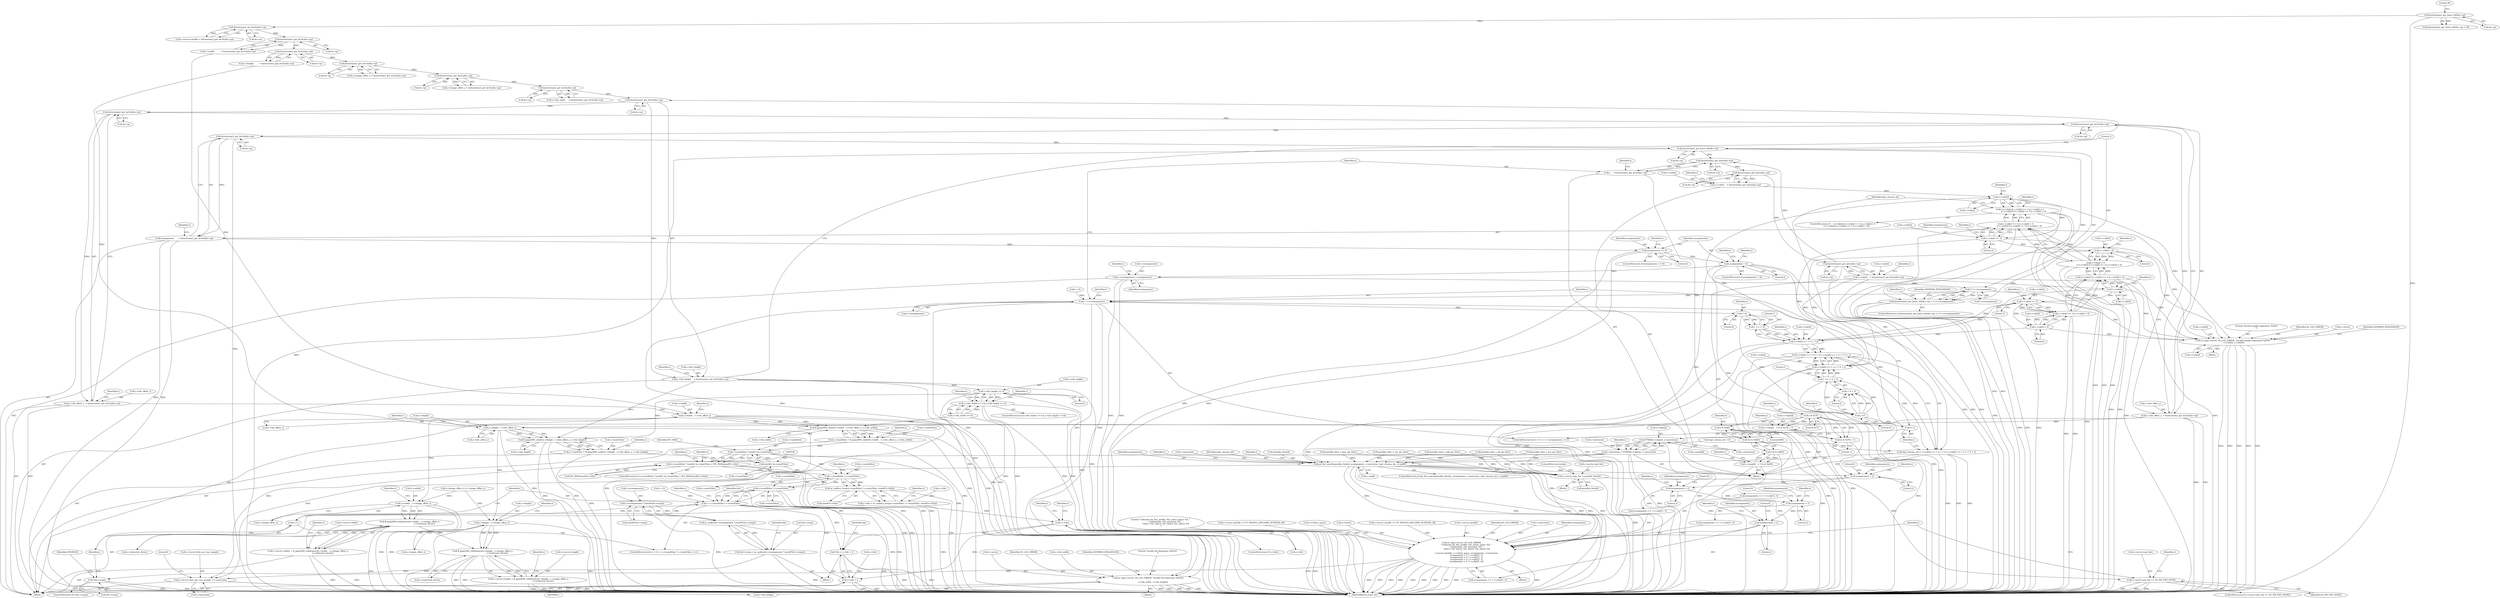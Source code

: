 digraph "0_FFmpeg_780669ef7c23c00836a24921fcc6b03be2b8ca4a@pointer" {
"1000199" [label="(Call,bytestream2_get_be32u(&s->g))"];
"1000190" [label="(Call,bytestream2_get_be32u(&s->g))"];
"1000181" [label="(Call,bytestream2_get_be32u(&s->g))"];
"1000172" [label="(Call,bytestream2_get_be32u(&s->g))"];
"1000163" [label="(Call,bytestream2_get_be32u(&s->g))"];
"1000154" [label="(Call,bytestream2_get_be32u(&s->g))"];
"1000145" [label="(Call,bytestream2_get_be16u(&s->g))"];
"1000131" [label="(Call,bytestream2_get_bytes_left(&s->g))"];
"1000195" [label="(Call,s->tile_height    = bytestream2_get_be32u(&s->g))"];
"1000288" [label="(Call,s->tile_height <= 0)"];
"1000282" [label="(Call,s->tile_width <= 0 || s->tile_height <= 0)"];
"1000294" [label="(Call,av_log(s->avctx, AV_LOG_ERROR, \"Invalid tile dimension %dx%d.\n\",\n               s->tile_width, s->tile_height))"];
"1000510" [label="(Call,ff_jpeg2000_ceildiv(s->height - s->tile_offset_y, s->tile_height))"];
"1000506" [label="(Call,s->numYtiles = ff_jpeg2000_ceildiv(s->height - s->tile_offset_y, s->tile_height))"];
"1000527" [label="(Call,(uint64_t)s->numYtiles)"];
"1000523" [label="(Call,s->numXtiles * (uint64_t)s->numYtiles)"];
"1000522" [label="(Call,s->numXtiles * (uint64_t)s->numYtiles > INT_MAX/sizeof(*s->tile))"];
"1000557" [label="(Call,s->numXtiles * s->numYtiles)"];
"1000556" [label="(Call,av_mallocz_array(s->numXtiles * s->numYtiles, sizeof(*s->tile)))"];
"1000552" [label="(Call,s->tile = av_mallocz_array(s->numXtiles * s->numYtiles, sizeof(*s->tile)))"];
"1000570" [label="(Call,!s->tile)"];
"1000604" [label="(Call,*tile = s->tile + i)"];
"1000606" [label="(Call,s->tile + i)"];
"1000593" [label="(Call,s->numXtiles * s->numYtiles)"];
"1000591" [label="(Call,i < s->numXtiles * s->numYtiles)"];
"1000600" [label="(Call,i++)"];
"1000208" [label="(Call,bytestream2_get_be32u(&s->g))"];
"1000204" [label="(Call,s->tile_offset_x  = bytestream2_get_be32u(&s->g))"];
"1000496" [label="(Call,s->width  - s->tile_offset_x)"];
"1000495" [label="(Call,ff_jpeg2000_ceildiv(s->width  - s->tile_offset_x, s->tile_width))"];
"1000491" [label="(Call,s->numXtiles = ff_jpeg2000_ceildiv(s->width  - s->tile_offset_x, s->tile_width))"];
"1000640" [label="(Call,s->width  - s->image_offset_x)"];
"1000639" [label="(Call,ff_jpeg2000_ceildivpow2(s->width  - s->image_offset_x,\n                                               s->reduction_factor))"];
"1000633" [label="(Call,s->avctx->width  = ff_jpeg2000_ceildivpow2(s->width  - s->image_offset_x,\n                                               s->reduction_factor))"];
"1000656" [label="(Call,ff_jpeg2000_ceildivpow2(s->height - s->image_offset_y,\n                                               s->reduction_factor))"];
"1000650" [label="(Call,s->avctx->height = ff_jpeg2000_ceildivpow2(s->height - s->image_offset_y,\n                                               s->reduction_factor))"];
"1000217" [label="(Call,bytestream2_get_be32u(&s->g))"];
"1000213" [label="(Call,s->tile_offset_y  = bytestream2_get_be32u(&s->g))"];
"1000511" [label="(Call,s->height - s->tile_offset_y)"];
"1000657" [label="(Call,s->height - s->image_offset_y)"];
"1000224" [label="(Call,bytestream2_get_be16u(&s->g))"];
"1000222" [label="(Call,ncomponents       = bytestream2_get_be16u(&s->g))"];
"1000246" [label="(Call,ncomponents <= 0)"];
"1000262" [label="(Call,ncomponents > 4)"];
"1000276" [label="(Call,s->ncomponents = ncomponents)"];
"1000315" [label="(Call,3 * s->ncomponents)"];
"1000309" [label="(Call,bytestream2_get_bytes_left(&s->g) < 3 * s->ncomponents)"];
"1000326" [label="(Call,i < s->ncomponents)"];
"1000475" [label="(Call,i * 4)"];
"1000473" [label="(Call,1 << i * 4)"];
"1000467" [label="(Call,s->cdy[i] >> 1 << i * 4)"];
"1000466" [label="(Call,s->cdy[i] >> 1 << i * 4 | s->cdx[i] >> 1 << i * 4 + 2)"];
"1000464" [label="(Call,log2_chroma_wh |= s->cdy[i] >> 1 << i * 4 | s->cdx[i] >> 1 << i * 4 + 2)"];
"1000745" [label="(Call,pix_fmt_match(possible_fmts[i], ncomponents, s->precision, log2_chroma_wh, s->pal8))"];
"1000758" [label="(Call,s->avctx->pix_fmt = possible_fmts[i])"];
"1000769" [label="(Call,s->avctx->pix_fmt == AV_PIX_FMT_NONE)"];
"1000777" [label="(Call,av_log(s->avctx, AV_LOG_ERROR,\n               \"Unknown pix_fmt, profile: %d, colour_space: %d, \"\n               \"components: %d, precision: %d, \"\n               \"cdx[1]: %d, cdy[1]: %d, cdx[2]: %d, cdy[2]: %d\n\",\n               s->avctx->profile, s->colour_space, ncomponents, s->precision,\n               ncomponents > 2 ? s->cdx[1] : 0,\n               ncomponents > 2 ? s->cdy[1] : 0,\n               ncomponents > 2 ? s->cdx[2] : 0,\n               ncomponents > 2 ? s->cdy[2] : 0))"];
"1000835" [label="(Call,s->avctx->bits_per_raw_sample = s->precision)"];
"1000796" [label="(Call,ncomponents > 2)"];
"1000806" [label="(Call,ncomponents > 2)"];
"1000816" [label="(Call,ncomponents > 2)"];
"1000826" [label="(Call,ncomponents > 2)"];
"1000487" [label="(Call,i * 4)"];
"1000331" [label="(Call,i++)"];
"1000484" [label="(Call,1 << i * 4 + 2)"];
"1000478" [label="(Call,s->cdx[i] >> 1 << i * 4 + 2)"];
"1000486" [label="(Call,i * 4 + 2)"];
"1000616" [label="(Call,s->ncomponents * sizeof(*tile->comp))"];
"1000615" [label="(Call,av_mallocz(s->ncomponents * sizeof(*tile->comp)))"];
"1000611" [label="(Call,tile->comp = av_mallocz(s->ncomponents * sizeof(*tile->comp)))"];
"1000626" [label="(Call,!tile->comp)"];
"1000310" [label="(Call,bytestream2_get_bytes_left(&s->g))"];
"1000337" [label="(Call,bytestream2_get_byteu(&s->g))"];
"1000335" [label="(Call,x    = bytestream2_get_byteu(&s->g))"];
"1000349" [label="(Call,x & 0x7f)"];
"1000342" [label="(Call,s->cbps[i]   = (x & 0x7f) + 1)"];
"1000357" [label="(Call,FFMAX(s->cbps[i], s->precision))"];
"1000353" [label="(Call,s->precision = FFMAX(s->cbps[i], s->precision))"];
"1000348" [label="(Call,(x & 0x7f) + 1)"];
"1000374" [label="(Call,x & 0x80)"];
"1000373" [label="(Call,!(x & 0x80))"];
"1000372" [label="(Call,!!(x & 0x80))"];
"1000366" [label="(Call,s->sgnd[i]   = !!(x & 0x80))"];
"1000383" [label="(Call,bytestream2_get_byteu(&s->g))"];
"1000377" [label="(Call,s->cdx[i]    = bytestream2_get_byteu(&s->g))"];
"1000401" [label="(Call,!s->cdx[i])"];
"1000400" [label="(Call,!s->cdx[i] || s->cdx[i] == 3 || s->cdx[i] > 4\n            || !s->cdy[i] || s->cdy[i] == 3 || s->cdy[i] > 4)"];
"1000408" [label="(Call,s->cdx[i] == 3)"];
"1000407" [label="(Call,s->cdx[i] == 3 || s->cdx[i] > 4\n            || !s->cdy[i] || s->cdy[i] == 3 || s->cdy[i] > 4)"];
"1000416" [label="(Call,s->cdx[i] > 4)"];
"1000415" [label="(Call,s->cdx[i] > 4\n            || !s->cdy[i] || s->cdy[i] == 3 || s->cdy[i] > 4)"];
"1000446" [label="(Call,av_log(s->avctx, AV_LOG_ERROR, \"Invalid sample separation %d/%d\n\", s->cdx[i], s->cdy[i]))"];
"1000394" [label="(Call,bytestream2_get_byteu(&s->g))"];
"1000388" [label="(Call,s->cdy[i]    = bytestream2_get_byteu(&s->g))"];
"1000424" [label="(Call,!s->cdy[i])"];
"1000423" [label="(Call,!s->cdy[i] || s->cdy[i] == 3 || s->cdy[i] > 4)"];
"1000431" [label="(Call,s->cdy[i] == 3)"];
"1000430" [label="(Call,s->cdy[i] == 3 || s->cdy[i] > 4)"];
"1000438" [label="(Call,s->cdy[i] > 4)"];
"1000150" [label="(Call,s->width          = bytestream2_get_be32u(&s->g))"];
"1000508" [label="(Identifier,s)"];
"1000490" [label="(Literal,2)"];
"1000648" [label="(Identifier,s)"];
"1000506" [label="(Call,s->numYtiles = ff_jpeg2000_ceildiv(s->height - s->tile_offset_y, s->tile_height))"];
"1000491" [label="(Call,s->numXtiles = ff_jpeg2000_ceildiv(s->width  - s->tile_offset_x, s->tile_width))"];
"1000625" [label="(ControlStructure,if (!tile->comp))"];
"1000779" [label="(Identifier,s)"];
"1000416" [label="(Call,s->cdx[i] > 4)"];
"1000350" [label="(Identifier,x)"];
"1000439" [label="(Call,s->cdy[i])"];
"1000295" [label="(Call,s->avctx)"];
"1000587" [label="(ControlStructure,for (i = 0; i < s->numXtiles * s->numYtiles; i++))"];
"1000507" [label="(Call,s->numYtiles)"];
"1000441" [label="(Identifier,s)"];
"1000577" [label="(Identifier,s)"];
"1000826" [label="(Call,ncomponents > 2)"];
"1000831" [label="(Identifier,s)"];
"1000407" [label="(Call,s->cdx[i] == 3 || s->cdx[i] > 4\n            || !s->cdy[i] || s->cdy[i] == 3 || s->cdy[i] > 4)"];
"1000159" [label="(Call,s->height         = bytestream2_get_be32u(&s->g))"];
"1000419" [label="(Identifier,s)"];
"1000191" [label="(Call,&s->g)"];
"1000613" [label="(Identifier,tile)"];
"1000466" [label="(Call,s->cdy[i] >> 1 << i * 4 | s->cdx[i] >> 1 << i * 4 + 2)"];
"1000177" [label="(Call,s->image_offset_y = bytestream2_get_be32u(&s->g))"];
"1000247" [label="(Identifier,ncomponents)"];
"1000246" [label="(Call,ncomponents <= 0)"];
"1000434" [label="(Identifier,s)"];
"1000552" [label="(Call,s->tile = av_mallocz_array(s->numXtiles * s->numYtiles, sizeof(*s->tile)))"];
"1000190" [label="(Call,bytestream2_get_be32u(&s->g))"];
"1000542" [label="(Identifier,s)"];
"1000589" [label="(Identifier,i)"];
"1000213" [label="(Call,s->tile_offset_y  = bytestream2_get_be32u(&s->g))"];
"1000276" [label="(Call,s->ncomponents = ncomponents)"];
"1000431" [label="(Call,s->cdy[i] == 3)"];
"1000761" [label="(Identifier,s)"];
"1000374" [label="(Call,x & 0x80)"];
"1000427" [label="(Identifier,s)"];
"1000532" [label="(Call,INT_MAX/sizeof(*s->tile))"];
"1000308" [label="(ControlStructure,if (bytestream2_get_bytes_left(&s->g) < 3 * s->ncomponents))"];
"1000795" [label="(Call,ncomponents > 2 ? s->cdx[1] : 0)"];
"1000281" [label="(ControlStructure,if (s->tile_width <= 0 || s->tile_height <= 0))"];
"1000527" [label="(Call,(uint64_t)s->numYtiles)"];
"1000769" [label="(Call,s->avctx->pix_fmt == AV_PIX_FMT_NONE)"];
"1000422" [label="(Literal,4)"];
"1000414" [label="(Literal,3)"];
"1000473" [label="(Call,1 << i * 4)"];
"1000620" [label="(Call,sizeof(*tile->comp))"];
"1000372" [label="(Call,!!(x & 0x80))"];
"1000415" [label="(Call,s->cdx[i] > 4\n            || !s->cdy[i] || s->cdy[i] == 3 || s->cdy[i] > 4)"];
"1000511" [label="(Call,s->height - s->tile_offset_y)"];
"1000571" [label="(Call,s->tile)"];
"1000656" [label="(Call,ff_jpeg2000_ceildivpow2(s->height - s->image_offset_y,\n                                               s->reduction_factor))"];
"1000753" [label="(Identifier,log2_chroma_wh)"];
"1000209" [label="(Call,&s->g)"];
"1000776" [label="(Block,)"];
"1000567" [label="(Identifier,s)"];
"1000500" [label="(Call,s->tile_offset_x)"];
"1000612" [label="(Call,tile->comp)"];
"1000636" [label="(Identifier,s)"];
"1000277" [label="(Call,s->ncomponents)"];
"1000376" [label="(Literal,0x80)"];
"1000816" [label="(Call,ncomponents > 2)"];
"1000798" [label="(Literal,2)"];
"1000196" [label="(Call,s->tile_height)"];
"1000481" [label="(Identifier,s)"];
"1000357" [label="(Call,FFMAX(s->cbps[i], s->precision))"];
"1000336" [label="(Identifier,x)"];
"1000806" [label="(Call,ncomponents > 2)"];
"1000288" [label="(Call,s->tile_height <= 0)"];
"1000294" [label="(Call,av_log(s->avctx, AV_LOG_ERROR, \"Invalid tile dimension %dx%d.\n\",\n               s->tile_width, s->tile_height))"];
"1000495" [label="(Call,ff_jpeg2000_ceildiv(s->width  - s->tile_offset_x, s->tile_width))"];
"1000424" [label="(Call,!s->cdy[i])"];
"1000351" [label="(Literal,0x7f)"];
"1000343" [label="(Call,s->cbps[i])"];
"1000402" [label="(Call,s->cdx[i])"];
"1000665" [label="(Identifier,s)"];
"1000632" [label="(Identifier,ENOMEM)"];
"1000604" [label="(Call,*tile = s->tile + i)"];
"1000214" [label="(Call,s->tile_offset_y)"];
"1000261" [label="(ControlStructure,if (ncomponents > 4))"];
"1000556" [label="(Call,av_mallocz_array(s->numXtiles * s->numYtiles, sizeof(*s->tile)))"];
"1000326" [label="(Call,i < s->ncomponents)"];
"1000782" [label="(Literal,\"Unknown pix_fmt, profile: %d, colour_space: %d, \"\n               \"components: %d, precision: %d, \"\n               \"cdx[1]: %d, cdy[1]: %d, cdx[2]: %d, cdy[2]: %d\n\")"];
"1000296" [label="(Identifier,s)"];
"1000611" [label="(Call,tile->comp = av_mallocz(s->ncomponents * sizeof(*tile->comp)))"];
"1000331" [label="(Call,i++)"];
"1000155" [label="(Call,&s->g)"];
"1000814" [label="(Literal,0)"];
"1000333" [label="(Block,)"];
"1000617" [label="(Call,s->ncomponents)"];
"1000570" [label="(Call,!s->tile)"];
"1000444" [label="(Literal,4)"];
"1000208" [label="(Call,bytestream2_get_be32u(&s->g))"];
"1000640" [label="(Call,s->width  - s->image_offset_x)"];
"1000181" [label="(Call,bytestream2_get_be32u(&s->g))"];
"1000217" [label="(Call,bytestream2_get_be32u(&s->g))"];
"1000676" [label="(Call,s->avctx->profile == FF_PROFILE_JPEG2000_DCINEMA_4K)"];
"1000298" [label="(Identifier,AV_LOG_ERROR)"];
"1000488" [label="(Identifier,i)"];
"1000206" [label="(Identifier,s)"];
"1000522" [label="(Call,s->numXtiles * (uint64_t)s->numYtiles > INT_MAX/sizeof(*s->tile))"];
"1000300" [label="(Call,s->tile_width)"];
"1000309" [label="(Call,bytestream2_get_bytes_left(&s->g) < 3 * s->ncomponents)"];
"1000136" [label="(Literal,36)"];
"1000777" [label="(Call,av_log(s->avctx, AV_LOG_ERROR,\n               \"Unknown pix_fmt, profile: %d, colour_space: %d, \"\n               \"components: %d, precision: %d, \"\n               \"cdx[1]: %d, cdy[1]: %d, cdx[2]: %d, cdy[2]: %d\n\",\n               s->avctx->profile, s->colour_space, ncomponents, s->precision,\n               ncomponents > 2 ? s->cdx[1] : 0,\n               ncomponents > 2 ? s->cdy[1] : 0,\n               ncomponents > 2 ? s->cdx[2] : 0,\n               ncomponents > 2 ? s->cdy[2] : 0))"];
"1000524" [label="(Call,s->numXtiles)"];
"1000521" [label="(ControlStructure,if (s->numXtiles * (uint64_t)s->numYtiles > INT_MAX/sizeof(*s->tile)))"];
"1000804" [label="(Literal,0)"];
"1000754" [label="(Call,s->pal8)"];
"1000824" [label="(Literal,0)"];
"1000345" [label="(Identifier,s)"];
"1000131" [label="(Call,bytestream2_get_bytes_left(&s->g))"];
"1000430" [label="(Call,s->cdy[i] == 3 || s->cdy[i] > 4)"];
"1000391" [label="(Identifier,s)"];
"1000836" [label="(Call,s->avctx->bits_per_raw_sample)"];
"1000358" [label="(Call,s->cbps[i])"];
"1000280" [label="(Identifier,ncomponents)"];
"1000399" [label="(ControlStructure,if (   !s->cdx[i] || s->cdx[i] == 3 || s->cdx[i] > 4\n            || !s->cdy[i] || s->cdy[i] == 3 || s->cdy[i] > 4))"];
"1000653" [label="(Identifier,s)"];
"1000811" [label="(Identifier,s)"];
"1000465" [label="(Identifier,log2_chroma_wh)"];
"1000323" [label="(Call,i = 0)"];
"1000352" [label="(Literal,1)"];
"1000845" [label="(Literal,0)"];
"1000463" [label="(Identifier,AVERROR_INVALIDDATA)"];
"1000317" [label="(Call,s->ncomponents)"];
"1000827" [label="(Identifier,ncomponents)"];
"1000807" [label="(Identifier,ncomponents)"];
"1000572" [label="(Identifier,s)"];
"1000796" [label="(Call,ncomponents > 2)"];
"1000373" [label="(Call,!(x & 0x80))"];
"1000742" [label="(Identifier,i)"];
"1000533" [label="(Identifier,INT_MAX)"];
"1000597" [label="(Call,s->numYtiles)"];
"1000647" [label="(Call,s->reduction_factor)"];
"1000661" [label="(Call,s->image_offset_y)"];
"1000553" [label="(Call,s->tile)"];
"1000717" [label="(Call,possible_fmts = yuv_pix_fmts)"];
"1000145" [label="(Call,bytestream2_get_be16u(&s->g))"];
"1000797" [label="(Identifier,ncomponents)"];
"1000684" [label="(Call,possible_fmts = xyz_pix_fmts)"];
"1000337" [label="(Call,bytestream2_get_byteu(&s->g))"];
"1000775" [label="(Identifier,AV_PIX_FMT_NONE)"];
"1000332" [label="(Identifier,i)"];
"1000423" [label="(Call,!s->cdy[i] || s->cdy[i] == 3 || s->cdy[i] > 4)"];
"1000432" [label="(Call,s->cdy[i])"];
"1000446" [label="(Call,av_log(s->avctx, AV_LOG_ERROR, \"Invalid sample separation %d/%d\n\", s->cdx[i], s->cdy[i]))"];
"1000588" [label="(Call,i = 0)"];
"1000232" [label="(Identifier,s)"];
"1000283" [label="(Call,s->tile_width <= 0)"];
"1000324" [label="(Identifier,i)"];
"1000168" [label="(Call,s->image_offset_x = bytestream2_get_be32u(&s->g))"];
"1000452" [label="(Call,s->cdx[i])"];
"1000801" [label="(Identifier,s)"];
"1000557" [label="(Call,s->numXtiles * s->numYtiles)"];
"1000316" [label="(Literal,3)"];
"1000164" [label="(Call,&s->g)"];
"1000172" [label="(Call,bytestream2_get_be32u(&s->g))"];
"1000726" [label="(Call,possible_fmts = all_pix_fmts)"];
"1000389" [label="(Call,s->cdy[i])"];
"1000767" [label="(ControlStructure,break;)"];
"1000154" [label="(Call,bytestream2_get_be32u(&s->g))"];
"1000186" [label="(Call,s->tile_width     = bytestream2_get_be32u(&s->g))"];
"1000230" [label="(Call,s->image_offset_x || s->image_offset_y)"];
"1000425" [label="(Call,s->cdy[i])"];
"1000475" [label="(Call,i * 4)"];
"1000263" [label="(Identifier,ncomponents)"];
"1000404" [label="(Identifier,s)"];
"1000307" [label="(Identifier,AVERROR_INVALIDDATA)"];
"1000384" [label="(Call,&s->g)"];
"1000788" [label="(Call,s->colour_space)"];
"1000303" [label="(Call,s->tile_height)"];
"1000699" [label="(Call,possible_fmts = rgb_pix_fmts)"];
"1000759" [label="(Call,s->avctx->pix_fmt)"];
"1000375" [label="(Identifier,x)"];
"1000479" [label="(Call,s->cdx[i])"];
"1000778" [label="(Call,s->avctx)"];
"1000610" [label="(Identifier,i)"];
"1000401" [label="(Call,!s->cdx[i])"];
"1000342" [label="(Call,s->cbps[i]   = (x & 0x7f) + 1)"];
"1000657" [label="(Call,s->height - s->image_offset_y)"];
"1000518" [label="(Call,s->tile_height)"];
"1000492" [label="(Call,s->numXtiles)"];
"1000758" [label="(Call,s->avctx->pix_fmt = possible_fmts[i])"];
"1000282" [label="(Call,s->tile_width <= 0 || s->tile_height <= 0)"];
"1000285" [label="(Identifier,s)"];
"1000669" [label="(Call,s->avctx->profile == FF_PROFILE_JPEG2000_DCINEMA_2K)"];
"1000783" [label="(Call,s->avctx->profile)"];
"1000607" [label="(Call,s->tile)"];
"1000476" [label="(Identifier,i)"];
"1000484" [label="(Call,1 << i * 4 + 2)"];
"1000380" [label="(Identifier,s)"];
"1000130" [label="(Call,bytestream2_get_bytes_left(&s->g) < 36)"];
"1000497" [label="(Call,s->width)"];
"1000248" [label="(Literal,0)"];
"1000664" [label="(Call,s->reduction_factor)"];
"1000838" [label="(Identifier,s)"];
"1000377" [label="(Call,s->cdx[i]    = bytestream2_get_byteu(&s->g))"];
"1000378" [label="(Call,s->cdx[i])"];
"1000764" [label="(Call,possible_fmts[i])"];
"1000474" [label="(Literal,1)"];
"1000204" [label="(Call,s->tile_offset_x  = bytestream2_get_be32u(&s->g))"];
"1000615" [label="(Call,av_mallocz(s->ncomponents * sizeof(*tile->comp)))"];
"1000750" [label="(Call,s->precision)"];
"1000672" [label="(Identifier,s)"];
"1000554" [label="(Identifier,s)"];
"1000781" [label="(Identifier,AV_LOG_ERROR)"];
"1000245" [label="(ControlStructure,if (ncomponents <= 0))"];
"1000468" [label="(Call,s->cdy[i])"];
"1000519" [label="(Identifier,s)"];
"1000313" [label="(Identifier,s)"];
"1000292" [label="(Literal,0)"];
"1000564" [label="(Call,sizeof(*s->tile))"];
"1000805" [label="(Call,ncomponents > 2 ? s->cdy[1] : 0)"];
"1000602" [label="(Block,)"];
"1000411" [label="(Identifier,s)"];
"1000438" [label="(Call,s->cdy[i] > 4)"];
"1000349" [label="(Call,x & 0x7f)"];
"1000335" [label="(Call,x    = bytestream2_get_byteu(&s->g))"];
"1000182" [label="(Call,&s->g)"];
"1000223" [label="(Identifier,ncomponents)"];
"1000817" [label="(Identifier,ncomponents)"];
"1000173" [label="(Call,&s->g)"];
"1000594" [label="(Call,s->numXtiles)"];
"1000195" [label="(Call,s->tile_height    = bytestream2_get_be32u(&s->g))"];
"1000328" [label="(Call,s->ncomponents)"];
"1000400" [label="(Call,!s->cdx[i] || s->cdx[i] == 3 || s->cdx[i] > 4\n            || !s->cdy[i] || s->cdy[i] == 3 || s->cdy[i] > 4)"];
"1000451" [label="(Literal,\"Invalid sample separation %d/%d\n\")"];
"1000634" [label="(Call,s->avctx->width)"];
"1000834" [label="(Literal,0)"];
"1000600" [label="(Call,i++)"];
"1000467" [label="(Call,s->cdy[i] >> 1 << i * 4)"];
"1000163" [label="(Call,bytestream2_get_be32u(&s->g))"];
"1000199" [label="(Call,bytestream2_get_be32u(&s->g))"];
"1000825" [label="(Call,ncomponents > 2 ? s->cdy[2] : 0)"];
"1000445" [label="(Block,)"];
"1000293" [label="(Block,)"];
"1000792" [label="(Call,s->precision)"];
"1000327" [label="(Identifier,i)"];
"1000394" [label="(Call,bytestream2_get_byteu(&s->g))"];
"1000366" [label="(Call,s->sgnd[i]   = !!(x & 0x80))"];
"1000224" [label="(Call,bytestream2_get_be16u(&s->g))"];
"1000338" [label="(Call,&s->g)"];
"1000457" [label="(Call,s->cdy[i])"];
"1000644" [label="(Call,s->image_offset_x)"];
"1000132" [label="(Call,&s->g)"];
"1000395" [label="(Call,&s->g)"];
"1000383" [label="(Call,bytestream2_get_byteu(&s->g))"];
"1000605" [label="(Identifier,tile)"];
"1000322" [label="(ControlStructure,for (i = 0; i < s->ncomponents; i++))"];
"1000641" [label="(Call,s->width)"];
"1000591" [label="(Call,i < s->numXtiles * s->numYtiles)"];
"1000408" [label="(Call,s->cdx[i] == 3)"];
"1000601" [label="(Identifier,i)"];
"1000321" [label="(Identifier,AVERROR_INVALIDDATA)"];
"1000708" [label="(Call,possible_fmts = gray_pix_fmts)"];
"1000515" [label="(Call,s->tile_offset_y)"];
"1000222" [label="(Call,ncomponents       = bytestream2_get_be16u(&s->g))"];
"1000835" [label="(Call,s->avctx->bits_per_raw_sample = s->precision)"];
"1000118" [label="(Call,log2_chroma_wh = 0)"];
"1000529" [label="(Call,s->numYtiles)"];
"1000450" [label="(Identifier,AV_LOG_ERROR)"];
"1000289" [label="(Call,s->tile_height)"];
"1000512" [label="(Call,s->height)"];
"1000205" [label="(Call,s->tile_offset_x)"];
"1000770" [label="(Call,s->avctx->pix_fmt)"];
"1000768" [label="(ControlStructure,if (s->avctx->pix_fmt == AV_PIX_FMT_NONE))"];
"1000627" [label="(Call,tile->comp)"];
"1000353" [label="(Call,s->precision = FFMAX(s->cbps[i], s->precision))"];
"1000409" [label="(Call,s->cdx[i])"];
"1000437" [label="(Literal,3)"];
"1000503" [label="(Call,s->tile_width)"];
"1000493" [label="(Identifier,s)"];
"1000315" [label="(Call,3 * s->ncomponents)"];
"1000367" [label="(Call,s->sgnd[i])"];
"1000558" [label="(Call,s->numXtiles)"];
"1000139" [label="(Call,s->avctx->profile = bytestream2_get_be16u(&s->g))"];
"1000523" [label="(Call,s->numXtiles * (uint64_t)s->numYtiles)"];
"1000616" [label="(Call,s->ncomponents * sizeof(*tile->comp))"];
"1000744" [label="(ControlStructure,if (pix_fmt_match(possible_fmts[i], ncomponents, s->precision, log2_chroma_wh, s->pal8)))"];
"1000818" [label="(Literal,2)"];
"1000487" [label="(Call,i * 4)"];
"1000486" [label="(Call,i * 4 + 2)"];
"1000606" [label="(Call,s->tile + i)"];
"1000278" [label="(Identifier,s)"];
"1000745" [label="(Call,pix_fmt_match(possible_fmts[i], ncomponents, s->precision, log2_chroma_wh, s->pal8))"];
"1000569" [label="(ControlStructure,if (!s->tile))"];
"1000478" [label="(Call,s->cdx[i] >> 1 << i * 4 + 2)"];
"1000746" [label="(Call,possible_fmts[i])"];
"1000489" [label="(Literal,4)"];
"1000417" [label="(Call,s->cdx[i])"];
"1000651" [label="(Call,s->avctx->height)"];
"1000215" [label="(Identifier,s)"];
"1000114" [label="(Block,)"];
"1000355" [label="(Identifier,s)"];
"1000504" [label="(Identifier,s)"];
"1000311" [label="(Call,&s->g)"];
"1000363" [label="(Call,s->precision)"];
"1000477" [label="(Literal,4)"];
"1000447" [label="(Call,s->avctx)"];
"1000485" [label="(Literal,1)"];
"1000448" [label="(Identifier,s)"];
"1000369" [label="(Identifier,s)"];
"1000310" [label="(Call,bytestream2_get_bytes_left(&s->g))"];
"1000200" [label="(Call,&s->g)"];
"1000225" [label="(Call,&s->g)"];
"1000592" [label="(Identifier,i)"];
"1000510" [label="(Call,ff_jpeg2000_ceildiv(s->height - s->tile_offset_y, s->tile_height))"];
"1000633" [label="(Call,s->avctx->width  = ff_jpeg2000_ceildivpow2(s->width  - s->image_offset_x,\n                                               s->reduction_factor))"];
"1000749" [label="(Identifier,ncomponents)"];
"1000628" [label="(Identifier,tile)"];
"1000464" [label="(Call,log2_chroma_wh |= s->cdy[i] >> 1 << i * 4 | s->cdx[i] >> 1 << i * 4 + 2)"];
"1000262" [label="(Call,ncomponents > 4)"];
"1000299" [label="(Literal,\"Invalid tile dimension %dx%d.\n\")"];
"1000846" [label="(MethodReturn,static int)"];
"1000561" [label="(Call,s->numYtiles)"];
"1000593" [label="(Call,s->numXtiles * s->numYtiles)"];
"1000828" [label="(Literal,2)"];
"1000388" [label="(Call,s->cdy[i]    = bytestream2_get_byteu(&s->g))"];
"1000264" [label="(Literal,4)"];
"1000841" [label="(Call,s->precision)"];
"1000821" [label="(Identifier,s)"];
"1000348" [label="(Call,(x & 0x7f) + 1)"];
"1000639" [label="(Call,ff_jpeg2000_ceildivpow2(s->width  - s->image_offset_x,\n                                               s->reduction_factor))"];
"1000650" [label="(Call,s->avctx->height = ff_jpeg2000_ceildivpow2(s->height - s->image_offset_y,\n                                               s->reduction_factor))"];
"1000791" [label="(Identifier,ncomponents)"];
"1000146" [label="(Call,&s->g)"];
"1000658" [label="(Call,s->height)"];
"1000757" [label="(Block,)"];
"1000268" [label="(Identifier,s)"];
"1000525" [label="(Identifier,s)"];
"1000218" [label="(Call,&s->g)"];
"1000815" [label="(Call,ncomponents > 2 ? s->cdx[2] : 0)"];
"1000252" [label="(Identifier,s)"];
"1000496" [label="(Call,s->width  - s->tile_offset_x)"];
"1000354" [label="(Call,s->precision)"];
"1000808" [label="(Literal,2)"];
"1000626" [label="(Call,!tile->comp)"];
"1000199" -> "1000195"  [label="AST: "];
"1000199" -> "1000200"  [label="CFG: "];
"1000200" -> "1000199"  [label="AST: "];
"1000195" -> "1000199"  [label="CFG: "];
"1000199" -> "1000195"  [label="DDG: "];
"1000190" -> "1000199"  [label="DDG: "];
"1000199" -> "1000208"  [label="DDG: "];
"1000190" -> "1000186"  [label="AST: "];
"1000190" -> "1000191"  [label="CFG: "];
"1000191" -> "1000190"  [label="AST: "];
"1000186" -> "1000190"  [label="CFG: "];
"1000190" -> "1000186"  [label="DDG: "];
"1000181" -> "1000190"  [label="DDG: "];
"1000181" -> "1000177"  [label="AST: "];
"1000181" -> "1000182"  [label="CFG: "];
"1000182" -> "1000181"  [label="AST: "];
"1000177" -> "1000181"  [label="CFG: "];
"1000181" -> "1000177"  [label="DDG: "];
"1000172" -> "1000181"  [label="DDG: "];
"1000172" -> "1000168"  [label="AST: "];
"1000172" -> "1000173"  [label="CFG: "];
"1000173" -> "1000172"  [label="AST: "];
"1000168" -> "1000172"  [label="CFG: "];
"1000172" -> "1000168"  [label="DDG: "];
"1000163" -> "1000172"  [label="DDG: "];
"1000163" -> "1000159"  [label="AST: "];
"1000163" -> "1000164"  [label="CFG: "];
"1000164" -> "1000163"  [label="AST: "];
"1000159" -> "1000163"  [label="CFG: "];
"1000163" -> "1000159"  [label="DDG: "];
"1000154" -> "1000163"  [label="DDG: "];
"1000154" -> "1000150"  [label="AST: "];
"1000154" -> "1000155"  [label="CFG: "];
"1000155" -> "1000154"  [label="AST: "];
"1000150" -> "1000154"  [label="CFG: "];
"1000154" -> "1000150"  [label="DDG: "];
"1000145" -> "1000154"  [label="DDG: "];
"1000145" -> "1000139"  [label="AST: "];
"1000145" -> "1000146"  [label="CFG: "];
"1000146" -> "1000145"  [label="AST: "];
"1000139" -> "1000145"  [label="CFG: "];
"1000145" -> "1000139"  [label="DDG: "];
"1000131" -> "1000145"  [label="DDG: "];
"1000131" -> "1000130"  [label="AST: "];
"1000131" -> "1000132"  [label="CFG: "];
"1000132" -> "1000131"  [label="AST: "];
"1000136" -> "1000131"  [label="CFG: "];
"1000131" -> "1000846"  [label="DDG: "];
"1000131" -> "1000130"  [label="DDG: "];
"1000195" -> "1000114"  [label="AST: "];
"1000196" -> "1000195"  [label="AST: "];
"1000206" -> "1000195"  [label="CFG: "];
"1000195" -> "1000846"  [label="DDG: "];
"1000195" -> "1000288"  [label="DDG: "];
"1000195" -> "1000294"  [label="DDG: "];
"1000195" -> "1000510"  [label="DDG: "];
"1000288" -> "1000282"  [label="AST: "];
"1000288" -> "1000292"  [label="CFG: "];
"1000289" -> "1000288"  [label="AST: "];
"1000292" -> "1000288"  [label="AST: "];
"1000282" -> "1000288"  [label="CFG: "];
"1000288" -> "1000846"  [label="DDG: "];
"1000288" -> "1000282"  [label="DDG: "];
"1000288" -> "1000282"  [label="DDG: "];
"1000288" -> "1000294"  [label="DDG: "];
"1000288" -> "1000510"  [label="DDG: "];
"1000282" -> "1000281"  [label="AST: "];
"1000282" -> "1000283"  [label="CFG: "];
"1000283" -> "1000282"  [label="AST: "];
"1000296" -> "1000282"  [label="CFG: "];
"1000313" -> "1000282"  [label="CFG: "];
"1000282" -> "1000846"  [label="DDG: "];
"1000282" -> "1000846"  [label="DDG: "];
"1000282" -> "1000846"  [label="DDG: "];
"1000283" -> "1000282"  [label="DDG: "];
"1000283" -> "1000282"  [label="DDG: "];
"1000294" -> "1000293"  [label="AST: "];
"1000294" -> "1000303"  [label="CFG: "];
"1000295" -> "1000294"  [label="AST: "];
"1000298" -> "1000294"  [label="AST: "];
"1000299" -> "1000294"  [label="AST: "];
"1000300" -> "1000294"  [label="AST: "];
"1000303" -> "1000294"  [label="AST: "];
"1000307" -> "1000294"  [label="CFG: "];
"1000294" -> "1000846"  [label="DDG: "];
"1000294" -> "1000846"  [label="DDG: "];
"1000294" -> "1000846"  [label="DDG: "];
"1000294" -> "1000846"  [label="DDG: "];
"1000294" -> "1000846"  [label="DDG: "];
"1000283" -> "1000294"  [label="DDG: "];
"1000510" -> "1000506"  [label="AST: "];
"1000510" -> "1000518"  [label="CFG: "];
"1000511" -> "1000510"  [label="AST: "];
"1000518" -> "1000510"  [label="AST: "];
"1000506" -> "1000510"  [label="CFG: "];
"1000510" -> "1000846"  [label="DDG: "];
"1000510" -> "1000846"  [label="DDG: "];
"1000510" -> "1000506"  [label="DDG: "];
"1000510" -> "1000506"  [label="DDG: "];
"1000511" -> "1000510"  [label="DDG: "];
"1000511" -> "1000510"  [label="DDG: "];
"1000506" -> "1000114"  [label="AST: "];
"1000507" -> "1000506"  [label="AST: "];
"1000525" -> "1000506"  [label="CFG: "];
"1000506" -> "1000846"  [label="DDG: "];
"1000506" -> "1000527"  [label="DDG: "];
"1000527" -> "1000523"  [label="AST: "];
"1000527" -> "1000529"  [label="CFG: "];
"1000528" -> "1000527"  [label="AST: "];
"1000529" -> "1000527"  [label="AST: "];
"1000523" -> "1000527"  [label="CFG: "];
"1000527" -> "1000523"  [label="DDG: "];
"1000527" -> "1000557"  [label="DDG: "];
"1000523" -> "1000522"  [label="AST: "];
"1000524" -> "1000523"  [label="AST: "];
"1000533" -> "1000523"  [label="CFG: "];
"1000523" -> "1000846"  [label="DDG: "];
"1000523" -> "1000522"  [label="DDG: "];
"1000523" -> "1000522"  [label="DDG: "];
"1000491" -> "1000523"  [label="DDG: "];
"1000523" -> "1000557"  [label="DDG: "];
"1000522" -> "1000521"  [label="AST: "];
"1000522" -> "1000532"  [label="CFG: "];
"1000532" -> "1000522"  [label="AST: "];
"1000542" -> "1000522"  [label="CFG: "];
"1000554" -> "1000522"  [label="CFG: "];
"1000522" -> "1000846"  [label="DDG: "];
"1000522" -> "1000846"  [label="DDG: "];
"1000522" -> "1000846"  [label="DDG: "];
"1000532" -> "1000522"  [label="DDG: "];
"1000557" -> "1000556"  [label="AST: "];
"1000557" -> "1000561"  [label="CFG: "];
"1000558" -> "1000557"  [label="AST: "];
"1000561" -> "1000557"  [label="AST: "];
"1000567" -> "1000557"  [label="CFG: "];
"1000557" -> "1000556"  [label="DDG: "];
"1000557" -> "1000556"  [label="DDG: "];
"1000557" -> "1000593"  [label="DDG: "];
"1000557" -> "1000593"  [label="DDG: "];
"1000556" -> "1000552"  [label="AST: "];
"1000556" -> "1000564"  [label="CFG: "];
"1000564" -> "1000556"  [label="AST: "];
"1000552" -> "1000556"  [label="CFG: "];
"1000556" -> "1000846"  [label="DDG: "];
"1000556" -> "1000552"  [label="DDG: "];
"1000552" -> "1000114"  [label="AST: "];
"1000553" -> "1000552"  [label="AST: "];
"1000572" -> "1000552"  [label="CFG: "];
"1000552" -> "1000846"  [label="DDG: "];
"1000552" -> "1000570"  [label="DDG: "];
"1000570" -> "1000569"  [label="AST: "];
"1000570" -> "1000571"  [label="CFG: "];
"1000571" -> "1000570"  [label="AST: "];
"1000577" -> "1000570"  [label="CFG: "];
"1000589" -> "1000570"  [label="CFG: "];
"1000570" -> "1000846"  [label="DDG: "];
"1000570" -> "1000846"  [label="DDG: "];
"1000570" -> "1000604"  [label="DDG: "];
"1000570" -> "1000606"  [label="DDG: "];
"1000604" -> "1000602"  [label="AST: "];
"1000604" -> "1000606"  [label="CFG: "];
"1000605" -> "1000604"  [label="AST: "];
"1000606" -> "1000604"  [label="AST: "];
"1000613" -> "1000604"  [label="CFG: "];
"1000604" -> "1000846"  [label="DDG: "];
"1000604" -> "1000846"  [label="DDG: "];
"1000591" -> "1000604"  [label="DDG: "];
"1000606" -> "1000610"  [label="CFG: "];
"1000607" -> "1000606"  [label="AST: "];
"1000610" -> "1000606"  [label="AST: "];
"1000606" -> "1000846"  [label="DDG: "];
"1000606" -> "1000846"  [label="DDG: "];
"1000591" -> "1000606"  [label="DDG: "];
"1000593" -> "1000591"  [label="AST: "];
"1000593" -> "1000597"  [label="CFG: "];
"1000594" -> "1000593"  [label="AST: "];
"1000597" -> "1000593"  [label="AST: "];
"1000591" -> "1000593"  [label="CFG: "];
"1000593" -> "1000846"  [label="DDG: "];
"1000593" -> "1000846"  [label="DDG: "];
"1000593" -> "1000591"  [label="DDG: "];
"1000593" -> "1000591"  [label="DDG: "];
"1000591" -> "1000587"  [label="AST: "];
"1000592" -> "1000591"  [label="AST: "];
"1000605" -> "1000591"  [label="CFG: "];
"1000636" -> "1000591"  [label="CFG: "];
"1000591" -> "1000846"  [label="DDG: "];
"1000591" -> "1000846"  [label="DDG: "];
"1000588" -> "1000591"  [label="DDG: "];
"1000600" -> "1000591"  [label="DDG: "];
"1000591" -> "1000600"  [label="DDG: "];
"1000600" -> "1000587"  [label="AST: "];
"1000600" -> "1000601"  [label="CFG: "];
"1000601" -> "1000600"  [label="AST: "];
"1000592" -> "1000600"  [label="CFG: "];
"1000208" -> "1000204"  [label="AST: "];
"1000208" -> "1000209"  [label="CFG: "];
"1000209" -> "1000208"  [label="AST: "];
"1000204" -> "1000208"  [label="CFG: "];
"1000208" -> "1000204"  [label="DDG: "];
"1000208" -> "1000217"  [label="DDG: "];
"1000204" -> "1000114"  [label="AST: "];
"1000205" -> "1000204"  [label="AST: "];
"1000215" -> "1000204"  [label="CFG: "];
"1000204" -> "1000846"  [label="DDG: "];
"1000204" -> "1000496"  [label="DDG: "];
"1000496" -> "1000495"  [label="AST: "];
"1000496" -> "1000500"  [label="CFG: "];
"1000497" -> "1000496"  [label="AST: "];
"1000500" -> "1000496"  [label="AST: "];
"1000504" -> "1000496"  [label="CFG: "];
"1000496" -> "1000846"  [label="DDG: "];
"1000496" -> "1000846"  [label="DDG: "];
"1000496" -> "1000495"  [label="DDG: "];
"1000496" -> "1000495"  [label="DDG: "];
"1000150" -> "1000496"  [label="DDG: "];
"1000496" -> "1000640"  [label="DDG: "];
"1000495" -> "1000491"  [label="AST: "];
"1000495" -> "1000503"  [label="CFG: "];
"1000503" -> "1000495"  [label="AST: "];
"1000491" -> "1000495"  [label="CFG: "];
"1000495" -> "1000846"  [label="DDG: "];
"1000495" -> "1000846"  [label="DDG: "];
"1000495" -> "1000491"  [label="DDG: "];
"1000495" -> "1000491"  [label="DDG: "];
"1000283" -> "1000495"  [label="DDG: "];
"1000491" -> "1000114"  [label="AST: "];
"1000492" -> "1000491"  [label="AST: "];
"1000508" -> "1000491"  [label="CFG: "];
"1000491" -> "1000846"  [label="DDG: "];
"1000640" -> "1000639"  [label="AST: "];
"1000640" -> "1000644"  [label="CFG: "];
"1000641" -> "1000640"  [label="AST: "];
"1000644" -> "1000640"  [label="AST: "];
"1000648" -> "1000640"  [label="CFG: "];
"1000640" -> "1000846"  [label="DDG: "];
"1000640" -> "1000846"  [label="DDG: "];
"1000640" -> "1000639"  [label="DDG: "];
"1000640" -> "1000639"  [label="DDG: "];
"1000230" -> "1000640"  [label="DDG: "];
"1000639" -> "1000633"  [label="AST: "];
"1000639" -> "1000647"  [label="CFG: "];
"1000647" -> "1000639"  [label="AST: "];
"1000633" -> "1000639"  [label="CFG: "];
"1000639" -> "1000846"  [label="DDG: "];
"1000639" -> "1000633"  [label="DDG: "];
"1000639" -> "1000633"  [label="DDG: "];
"1000639" -> "1000656"  [label="DDG: "];
"1000633" -> "1000114"  [label="AST: "];
"1000634" -> "1000633"  [label="AST: "];
"1000653" -> "1000633"  [label="CFG: "];
"1000633" -> "1000846"  [label="DDG: "];
"1000633" -> "1000846"  [label="DDG: "];
"1000656" -> "1000650"  [label="AST: "];
"1000656" -> "1000664"  [label="CFG: "];
"1000657" -> "1000656"  [label="AST: "];
"1000664" -> "1000656"  [label="AST: "];
"1000650" -> "1000656"  [label="CFG: "];
"1000656" -> "1000846"  [label="DDG: "];
"1000656" -> "1000846"  [label="DDG: "];
"1000656" -> "1000650"  [label="DDG: "];
"1000656" -> "1000650"  [label="DDG: "];
"1000657" -> "1000656"  [label="DDG: "];
"1000657" -> "1000656"  [label="DDG: "];
"1000650" -> "1000114"  [label="AST: "];
"1000651" -> "1000650"  [label="AST: "];
"1000672" -> "1000650"  [label="CFG: "];
"1000650" -> "1000846"  [label="DDG: "];
"1000650" -> "1000846"  [label="DDG: "];
"1000217" -> "1000213"  [label="AST: "];
"1000217" -> "1000218"  [label="CFG: "];
"1000218" -> "1000217"  [label="AST: "];
"1000213" -> "1000217"  [label="CFG: "];
"1000217" -> "1000213"  [label="DDG: "];
"1000217" -> "1000224"  [label="DDG: "];
"1000213" -> "1000114"  [label="AST: "];
"1000214" -> "1000213"  [label="AST: "];
"1000223" -> "1000213"  [label="CFG: "];
"1000213" -> "1000846"  [label="DDG: "];
"1000213" -> "1000846"  [label="DDG: "];
"1000213" -> "1000511"  [label="DDG: "];
"1000511" -> "1000515"  [label="CFG: "];
"1000512" -> "1000511"  [label="AST: "];
"1000515" -> "1000511"  [label="AST: "];
"1000519" -> "1000511"  [label="CFG: "];
"1000511" -> "1000846"  [label="DDG: "];
"1000511" -> "1000846"  [label="DDG: "];
"1000159" -> "1000511"  [label="DDG: "];
"1000511" -> "1000657"  [label="DDG: "];
"1000657" -> "1000661"  [label="CFG: "];
"1000658" -> "1000657"  [label="AST: "];
"1000661" -> "1000657"  [label="AST: "];
"1000665" -> "1000657"  [label="CFG: "];
"1000657" -> "1000846"  [label="DDG: "];
"1000657" -> "1000846"  [label="DDG: "];
"1000230" -> "1000657"  [label="DDG: "];
"1000224" -> "1000222"  [label="AST: "];
"1000224" -> "1000225"  [label="CFG: "];
"1000225" -> "1000224"  [label="AST: "];
"1000222" -> "1000224"  [label="CFG: "];
"1000224" -> "1000846"  [label="DDG: "];
"1000224" -> "1000222"  [label="DDG: "];
"1000224" -> "1000310"  [label="DDG: "];
"1000222" -> "1000114"  [label="AST: "];
"1000223" -> "1000222"  [label="AST: "];
"1000232" -> "1000222"  [label="CFG: "];
"1000222" -> "1000846"  [label="DDG: "];
"1000222" -> "1000846"  [label="DDG: "];
"1000222" -> "1000246"  [label="DDG: "];
"1000246" -> "1000245"  [label="AST: "];
"1000246" -> "1000248"  [label="CFG: "];
"1000247" -> "1000246"  [label="AST: "];
"1000248" -> "1000246"  [label="AST: "];
"1000252" -> "1000246"  [label="CFG: "];
"1000263" -> "1000246"  [label="CFG: "];
"1000246" -> "1000846"  [label="DDG: "];
"1000246" -> "1000846"  [label="DDG: "];
"1000246" -> "1000262"  [label="DDG: "];
"1000262" -> "1000261"  [label="AST: "];
"1000262" -> "1000264"  [label="CFG: "];
"1000263" -> "1000262"  [label="AST: "];
"1000264" -> "1000262"  [label="AST: "];
"1000268" -> "1000262"  [label="CFG: "];
"1000278" -> "1000262"  [label="CFG: "];
"1000262" -> "1000846"  [label="DDG: "];
"1000262" -> "1000846"  [label="DDG: "];
"1000262" -> "1000276"  [label="DDG: "];
"1000262" -> "1000745"  [label="DDG: "];
"1000262" -> "1000796"  [label="DDG: "];
"1000276" -> "1000114"  [label="AST: "];
"1000276" -> "1000280"  [label="CFG: "];
"1000277" -> "1000276"  [label="AST: "];
"1000280" -> "1000276"  [label="AST: "];
"1000285" -> "1000276"  [label="CFG: "];
"1000276" -> "1000846"  [label="DDG: "];
"1000276" -> "1000846"  [label="DDG: "];
"1000276" -> "1000315"  [label="DDG: "];
"1000315" -> "1000309"  [label="AST: "];
"1000315" -> "1000317"  [label="CFG: "];
"1000316" -> "1000315"  [label="AST: "];
"1000317" -> "1000315"  [label="AST: "];
"1000309" -> "1000315"  [label="CFG: "];
"1000315" -> "1000846"  [label="DDG: "];
"1000315" -> "1000309"  [label="DDG: "];
"1000315" -> "1000309"  [label="DDG: "];
"1000315" -> "1000326"  [label="DDG: "];
"1000309" -> "1000308"  [label="AST: "];
"1000310" -> "1000309"  [label="AST: "];
"1000321" -> "1000309"  [label="CFG: "];
"1000324" -> "1000309"  [label="CFG: "];
"1000309" -> "1000846"  [label="DDG: "];
"1000309" -> "1000846"  [label="DDG: "];
"1000309" -> "1000846"  [label="DDG: "];
"1000310" -> "1000309"  [label="DDG: "];
"1000326" -> "1000322"  [label="AST: "];
"1000326" -> "1000328"  [label="CFG: "];
"1000327" -> "1000326"  [label="AST: "];
"1000328" -> "1000326"  [label="AST: "];
"1000336" -> "1000326"  [label="CFG: "];
"1000493" -> "1000326"  [label="CFG: "];
"1000326" -> "1000846"  [label="DDG: "];
"1000326" -> "1000846"  [label="DDG: "];
"1000326" -> "1000846"  [label="DDG: "];
"1000331" -> "1000326"  [label="DDG: "];
"1000323" -> "1000326"  [label="DDG: "];
"1000326" -> "1000475"  [label="DDG: "];
"1000326" -> "1000616"  [label="DDG: "];
"1000475" -> "1000473"  [label="AST: "];
"1000475" -> "1000477"  [label="CFG: "];
"1000476" -> "1000475"  [label="AST: "];
"1000477" -> "1000475"  [label="AST: "];
"1000473" -> "1000475"  [label="CFG: "];
"1000475" -> "1000473"  [label="DDG: "];
"1000475" -> "1000473"  [label="DDG: "];
"1000475" -> "1000487"  [label="DDG: "];
"1000473" -> "1000467"  [label="AST: "];
"1000474" -> "1000473"  [label="AST: "];
"1000467" -> "1000473"  [label="CFG: "];
"1000473" -> "1000467"  [label="DDG: "];
"1000473" -> "1000467"  [label="DDG: "];
"1000467" -> "1000466"  [label="AST: "];
"1000468" -> "1000467"  [label="AST: "];
"1000481" -> "1000467"  [label="CFG: "];
"1000467" -> "1000846"  [label="DDG: "];
"1000467" -> "1000846"  [label="DDG: "];
"1000467" -> "1000466"  [label="DDG: "];
"1000467" -> "1000466"  [label="DDG: "];
"1000388" -> "1000467"  [label="DDG: "];
"1000424" -> "1000467"  [label="DDG: "];
"1000431" -> "1000467"  [label="DDG: "];
"1000438" -> "1000467"  [label="DDG: "];
"1000466" -> "1000464"  [label="AST: "];
"1000466" -> "1000478"  [label="CFG: "];
"1000478" -> "1000466"  [label="AST: "];
"1000464" -> "1000466"  [label="CFG: "];
"1000466" -> "1000846"  [label="DDG: "];
"1000466" -> "1000846"  [label="DDG: "];
"1000466" -> "1000464"  [label="DDG: "];
"1000466" -> "1000464"  [label="DDG: "];
"1000478" -> "1000466"  [label="DDG: "];
"1000478" -> "1000466"  [label="DDG: "];
"1000464" -> "1000333"  [label="AST: "];
"1000465" -> "1000464"  [label="AST: "];
"1000332" -> "1000464"  [label="CFG: "];
"1000464" -> "1000846"  [label="DDG: "];
"1000464" -> "1000846"  [label="DDG: "];
"1000464" -> "1000846"  [label="DDG: "];
"1000118" -> "1000464"  [label="DDG: "];
"1000464" -> "1000745"  [label="DDG: "];
"1000745" -> "1000744"  [label="AST: "];
"1000745" -> "1000754"  [label="CFG: "];
"1000746" -> "1000745"  [label="AST: "];
"1000749" -> "1000745"  [label="AST: "];
"1000750" -> "1000745"  [label="AST: "];
"1000753" -> "1000745"  [label="AST: "];
"1000754" -> "1000745"  [label="AST: "];
"1000761" -> "1000745"  [label="CFG: "];
"1000742" -> "1000745"  [label="CFG: "];
"1000745" -> "1000846"  [label="DDG: "];
"1000745" -> "1000846"  [label="DDG: "];
"1000745" -> "1000846"  [label="DDG: "];
"1000745" -> "1000846"  [label="DDG: "];
"1000745" -> "1000846"  [label="DDG: "];
"1000699" -> "1000745"  [label="DDG: "];
"1000708" -> "1000745"  [label="DDG: "];
"1000684" -> "1000745"  [label="DDG: "];
"1000726" -> "1000745"  [label="DDG: "];
"1000717" -> "1000745"  [label="DDG: "];
"1000353" -> "1000745"  [label="DDG: "];
"1000118" -> "1000745"  [label="DDG: "];
"1000745" -> "1000758"  [label="DDG: "];
"1000745" -> "1000777"  [label="DDG: "];
"1000745" -> "1000796"  [label="DDG: "];
"1000745" -> "1000835"  [label="DDG: "];
"1000758" -> "1000757"  [label="AST: "];
"1000758" -> "1000764"  [label="CFG: "];
"1000759" -> "1000758"  [label="AST: "];
"1000764" -> "1000758"  [label="AST: "];
"1000767" -> "1000758"  [label="CFG: "];
"1000758" -> "1000846"  [label="DDG: "];
"1000699" -> "1000758"  [label="DDG: "];
"1000708" -> "1000758"  [label="DDG: "];
"1000684" -> "1000758"  [label="DDG: "];
"1000726" -> "1000758"  [label="DDG: "];
"1000717" -> "1000758"  [label="DDG: "];
"1000758" -> "1000769"  [label="DDG: "];
"1000769" -> "1000768"  [label="AST: "];
"1000769" -> "1000775"  [label="CFG: "];
"1000770" -> "1000769"  [label="AST: "];
"1000775" -> "1000769"  [label="AST: "];
"1000779" -> "1000769"  [label="CFG: "];
"1000838" -> "1000769"  [label="CFG: "];
"1000769" -> "1000846"  [label="DDG: "];
"1000769" -> "1000846"  [label="DDG: "];
"1000769" -> "1000846"  [label="DDG: "];
"1000777" -> "1000776"  [label="AST: "];
"1000777" -> "1000825"  [label="CFG: "];
"1000778" -> "1000777"  [label="AST: "];
"1000781" -> "1000777"  [label="AST: "];
"1000782" -> "1000777"  [label="AST: "];
"1000783" -> "1000777"  [label="AST: "];
"1000788" -> "1000777"  [label="AST: "];
"1000791" -> "1000777"  [label="AST: "];
"1000792" -> "1000777"  [label="AST: "];
"1000795" -> "1000777"  [label="AST: "];
"1000805" -> "1000777"  [label="AST: "];
"1000815" -> "1000777"  [label="AST: "];
"1000825" -> "1000777"  [label="AST: "];
"1000838" -> "1000777"  [label="CFG: "];
"1000777" -> "1000846"  [label="DDG: "];
"1000777" -> "1000846"  [label="DDG: "];
"1000777" -> "1000846"  [label="DDG: "];
"1000777" -> "1000846"  [label="DDG: "];
"1000777" -> "1000846"  [label="DDG: "];
"1000777" -> "1000846"  [label="DDG: "];
"1000777" -> "1000846"  [label="DDG: "];
"1000777" -> "1000846"  [label="DDG: "];
"1000777" -> "1000846"  [label="DDG: "];
"1000777" -> "1000846"  [label="DDG: "];
"1000676" -> "1000777"  [label="DDG: "];
"1000669" -> "1000777"  [label="DDG: "];
"1000826" -> "1000777"  [label="DDG: "];
"1000353" -> "1000777"  [label="DDG: "];
"1000777" -> "1000835"  [label="DDG: "];
"1000835" -> "1000114"  [label="AST: "];
"1000835" -> "1000841"  [label="CFG: "];
"1000836" -> "1000835"  [label="AST: "];
"1000841" -> "1000835"  [label="AST: "];
"1000845" -> "1000835"  [label="CFG: "];
"1000835" -> "1000846"  [label="DDG: "];
"1000835" -> "1000846"  [label="DDG: "];
"1000353" -> "1000835"  [label="DDG: "];
"1000796" -> "1000795"  [label="AST: "];
"1000796" -> "1000798"  [label="CFG: "];
"1000797" -> "1000796"  [label="AST: "];
"1000798" -> "1000796"  [label="AST: "];
"1000801" -> "1000796"  [label="CFG: "];
"1000804" -> "1000796"  [label="CFG: "];
"1000796" -> "1000806"  [label="DDG: "];
"1000806" -> "1000805"  [label="AST: "];
"1000806" -> "1000808"  [label="CFG: "];
"1000807" -> "1000806"  [label="AST: "];
"1000808" -> "1000806"  [label="AST: "];
"1000811" -> "1000806"  [label="CFG: "];
"1000814" -> "1000806"  [label="CFG: "];
"1000806" -> "1000816"  [label="DDG: "];
"1000816" -> "1000815"  [label="AST: "];
"1000816" -> "1000818"  [label="CFG: "];
"1000817" -> "1000816"  [label="AST: "];
"1000818" -> "1000816"  [label="AST: "];
"1000821" -> "1000816"  [label="CFG: "];
"1000824" -> "1000816"  [label="CFG: "];
"1000816" -> "1000826"  [label="DDG: "];
"1000826" -> "1000825"  [label="AST: "];
"1000826" -> "1000828"  [label="CFG: "];
"1000827" -> "1000826"  [label="AST: "];
"1000828" -> "1000826"  [label="AST: "];
"1000831" -> "1000826"  [label="CFG: "];
"1000834" -> "1000826"  [label="CFG: "];
"1000487" -> "1000486"  [label="AST: "];
"1000487" -> "1000489"  [label="CFG: "];
"1000488" -> "1000487"  [label="AST: "];
"1000489" -> "1000487"  [label="AST: "];
"1000490" -> "1000487"  [label="CFG: "];
"1000487" -> "1000331"  [label="DDG: "];
"1000487" -> "1000484"  [label="DDG: "];
"1000487" -> "1000484"  [label="DDG: "];
"1000487" -> "1000486"  [label="DDG: "];
"1000487" -> "1000486"  [label="DDG: "];
"1000331" -> "1000322"  [label="AST: "];
"1000331" -> "1000332"  [label="CFG: "];
"1000332" -> "1000331"  [label="AST: "];
"1000327" -> "1000331"  [label="CFG: "];
"1000484" -> "1000478"  [label="AST: "];
"1000484" -> "1000486"  [label="CFG: "];
"1000485" -> "1000484"  [label="AST: "];
"1000486" -> "1000484"  [label="AST: "];
"1000478" -> "1000484"  [label="CFG: "];
"1000484" -> "1000846"  [label="DDG: "];
"1000484" -> "1000478"  [label="DDG: "];
"1000484" -> "1000478"  [label="DDG: "];
"1000479" -> "1000478"  [label="AST: "];
"1000478" -> "1000846"  [label="DDG: "];
"1000478" -> "1000846"  [label="DDG: "];
"1000408" -> "1000478"  [label="DDG: "];
"1000401" -> "1000478"  [label="DDG: "];
"1000416" -> "1000478"  [label="DDG: "];
"1000486" -> "1000490"  [label="CFG: "];
"1000490" -> "1000486"  [label="AST: "];
"1000486" -> "1000846"  [label="DDG: "];
"1000616" -> "1000615"  [label="AST: "];
"1000616" -> "1000620"  [label="CFG: "];
"1000617" -> "1000616"  [label="AST: "];
"1000620" -> "1000616"  [label="AST: "];
"1000615" -> "1000616"  [label="CFG: "];
"1000616" -> "1000846"  [label="DDG: "];
"1000616" -> "1000615"  [label="DDG: "];
"1000615" -> "1000611"  [label="AST: "];
"1000611" -> "1000615"  [label="CFG: "];
"1000615" -> "1000846"  [label="DDG: "];
"1000615" -> "1000611"  [label="DDG: "];
"1000611" -> "1000602"  [label="AST: "];
"1000612" -> "1000611"  [label="AST: "];
"1000628" -> "1000611"  [label="CFG: "];
"1000611" -> "1000846"  [label="DDG: "];
"1000611" -> "1000626"  [label="DDG: "];
"1000626" -> "1000625"  [label="AST: "];
"1000626" -> "1000627"  [label="CFG: "];
"1000627" -> "1000626"  [label="AST: "];
"1000632" -> "1000626"  [label="CFG: "];
"1000601" -> "1000626"  [label="CFG: "];
"1000626" -> "1000846"  [label="DDG: "];
"1000626" -> "1000846"  [label="DDG: "];
"1000310" -> "1000311"  [label="CFG: "];
"1000311" -> "1000310"  [label="AST: "];
"1000316" -> "1000310"  [label="CFG: "];
"1000310" -> "1000846"  [label="DDG: "];
"1000310" -> "1000337"  [label="DDG: "];
"1000337" -> "1000335"  [label="AST: "];
"1000337" -> "1000338"  [label="CFG: "];
"1000338" -> "1000337"  [label="AST: "];
"1000335" -> "1000337"  [label="CFG: "];
"1000337" -> "1000335"  [label="DDG: "];
"1000394" -> "1000337"  [label="DDG: "];
"1000337" -> "1000383"  [label="DDG: "];
"1000335" -> "1000333"  [label="AST: "];
"1000336" -> "1000335"  [label="AST: "];
"1000345" -> "1000335"  [label="CFG: "];
"1000335" -> "1000349"  [label="DDG: "];
"1000349" -> "1000348"  [label="AST: "];
"1000349" -> "1000351"  [label="CFG: "];
"1000350" -> "1000349"  [label="AST: "];
"1000351" -> "1000349"  [label="AST: "];
"1000352" -> "1000349"  [label="CFG: "];
"1000349" -> "1000342"  [label="DDG: "];
"1000349" -> "1000342"  [label="DDG: "];
"1000349" -> "1000348"  [label="DDG: "];
"1000349" -> "1000348"  [label="DDG: "];
"1000349" -> "1000374"  [label="DDG: "];
"1000342" -> "1000333"  [label="AST: "];
"1000342" -> "1000348"  [label="CFG: "];
"1000343" -> "1000342"  [label="AST: "];
"1000348" -> "1000342"  [label="AST: "];
"1000355" -> "1000342"  [label="CFG: "];
"1000342" -> "1000846"  [label="DDG: "];
"1000342" -> "1000357"  [label="DDG: "];
"1000357" -> "1000353"  [label="AST: "];
"1000357" -> "1000363"  [label="CFG: "];
"1000358" -> "1000357"  [label="AST: "];
"1000363" -> "1000357"  [label="AST: "];
"1000353" -> "1000357"  [label="CFG: "];
"1000357" -> "1000846"  [label="DDG: "];
"1000357" -> "1000353"  [label="DDG: "];
"1000357" -> "1000353"  [label="DDG: "];
"1000353" -> "1000357"  [label="DDG: "];
"1000353" -> "1000333"  [label="AST: "];
"1000354" -> "1000353"  [label="AST: "];
"1000369" -> "1000353"  [label="CFG: "];
"1000353" -> "1000846"  [label="DDG: "];
"1000353" -> "1000846"  [label="DDG: "];
"1000348" -> "1000352"  [label="CFG: "];
"1000352" -> "1000348"  [label="AST: "];
"1000348" -> "1000846"  [label="DDG: "];
"1000374" -> "1000373"  [label="AST: "];
"1000374" -> "1000376"  [label="CFG: "];
"1000375" -> "1000374"  [label="AST: "];
"1000376" -> "1000374"  [label="AST: "];
"1000373" -> "1000374"  [label="CFG: "];
"1000374" -> "1000846"  [label="DDG: "];
"1000374" -> "1000373"  [label="DDG: "];
"1000374" -> "1000373"  [label="DDG: "];
"1000373" -> "1000372"  [label="AST: "];
"1000372" -> "1000373"  [label="CFG: "];
"1000373" -> "1000846"  [label="DDG: "];
"1000373" -> "1000372"  [label="DDG: "];
"1000372" -> "1000366"  [label="AST: "];
"1000366" -> "1000372"  [label="CFG: "];
"1000372" -> "1000846"  [label="DDG: "];
"1000372" -> "1000366"  [label="DDG: "];
"1000366" -> "1000333"  [label="AST: "];
"1000367" -> "1000366"  [label="AST: "];
"1000380" -> "1000366"  [label="CFG: "];
"1000366" -> "1000846"  [label="DDG: "];
"1000366" -> "1000846"  [label="DDG: "];
"1000383" -> "1000377"  [label="AST: "];
"1000383" -> "1000384"  [label="CFG: "];
"1000384" -> "1000383"  [label="AST: "];
"1000377" -> "1000383"  [label="CFG: "];
"1000383" -> "1000377"  [label="DDG: "];
"1000383" -> "1000394"  [label="DDG: "];
"1000377" -> "1000333"  [label="AST: "];
"1000378" -> "1000377"  [label="AST: "];
"1000391" -> "1000377"  [label="CFG: "];
"1000377" -> "1000401"  [label="DDG: "];
"1000401" -> "1000400"  [label="AST: "];
"1000401" -> "1000402"  [label="CFG: "];
"1000402" -> "1000401"  [label="AST: "];
"1000411" -> "1000401"  [label="CFG: "];
"1000400" -> "1000401"  [label="CFG: "];
"1000401" -> "1000400"  [label="DDG: "];
"1000401" -> "1000408"  [label="DDG: "];
"1000401" -> "1000446"  [label="DDG: "];
"1000400" -> "1000399"  [label="AST: "];
"1000400" -> "1000407"  [label="CFG: "];
"1000407" -> "1000400"  [label="AST: "];
"1000448" -> "1000400"  [label="CFG: "];
"1000465" -> "1000400"  [label="CFG: "];
"1000400" -> "1000846"  [label="DDG: "];
"1000400" -> "1000846"  [label="DDG: "];
"1000400" -> "1000846"  [label="DDG: "];
"1000407" -> "1000400"  [label="DDG: "];
"1000407" -> "1000400"  [label="DDG: "];
"1000408" -> "1000407"  [label="AST: "];
"1000408" -> "1000414"  [label="CFG: "];
"1000409" -> "1000408"  [label="AST: "];
"1000414" -> "1000408"  [label="AST: "];
"1000419" -> "1000408"  [label="CFG: "];
"1000407" -> "1000408"  [label="CFG: "];
"1000408" -> "1000407"  [label="DDG: "];
"1000408" -> "1000407"  [label="DDG: "];
"1000408" -> "1000416"  [label="DDG: "];
"1000408" -> "1000446"  [label="DDG: "];
"1000407" -> "1000415"  [label="CFG: "];
"1000415" -> "1000407"  [label="AST: "];
"1000407" -> "1000846"  [label="DDG: "];
"1000407" -> "1000846"  [label="DDG: "];
"1000415" -> "1000407"  [label="DDG: "];
"1000415" -> "1000407"  [label="DDG: "];
"1000416" -> "1000415"  [label="AST: "];
"1000416" -> "1000422"  [label="CFG: "];
"1000417" -> "1000416"  [label="AST: "];
"1000422" -> "1000416"  [label="AST: "];
"1000427" -> "1000416"  [label="CFG: "];
"1000415" -> "1000416"  [label="CFG: "];
"1000416" -> "1000415"  [label="DDG: "];
"1000416" -> "1000415"  [label="DDG: "];
"1000416" -> "1000446"  [label="DDG: "];
"1000415" -> "1000423"  [label="CFG: "];
"1000423" -> "1000415"  [label="AST: "];
"1000415" -> "1000846"  [label="DDG: "];
"1000415" -> "1000846"  [label="DDG: "];
"1000423" -> "1000415"  [label="DDG: "];
"1000423" -> "1000415"  [label="DDG: "];
"1000446" -> "1000445"  [label="AST: "];
"1000446" -> "1000457"  [label="CFG: "];
"1000447" -> "1000446"  [label="AST: "];
"1000450" -> "1000446"  [label="AST: "];
"1000451" -> "1000446"  [label="AST: "];
"1000452" -> "1000446"  [label="AST: "];
"1000457" -> "1000446"  [label="AST: "];
"1000463" -> "1000446"  [label="CFG: "];
"1000446" -> "1000846"  [label="DDG: "];
"1000446" -> "1000846"  [label="DDG: "];
"1000446" -> "1000846"  [label="DDG: "];
"1000446" -> "1000846"  [label="DDG: "];
"1000446" -> "1000846"  [label="DDG: "];
"1000388" -> "1000446"  [label="DDG: "];
"1000424" -> "1000446"  [label="DDG: "];
"1000431" -> "1000446"  [label="DDG: "];
"1000438" -> "1000446"  [label="DDG: "];
"1000394" -> "1000388"  [label="AST: "];
"1000394" -> "1000395"  [label="CFG: "];
"1000395" -> "1000394"  [label="AST: "];
"1000388" -> "1000394"  [label="CFG: "];
"1000394" -> "1000846"  [label="DDG: "];
"1000394" -> "1000388"  [label="DDG: "];
"1000388" -> "1000333"  [label="AST: "];
"1000389" -> "1000388"  [label="AST: "];
"1000404" -> "1000388"  [label="CFG: "];
"1000388" -> "1000846"  [label="DDG: "];
"1000388" -> "1000424"  [label="DDG: "];
"1000424" -> "1000423"  [label="AST: "];
"1000424" -> "1000425"  [label="CFG: "];
"1000425" -> "1000424"  [label="AST: "];
"1000434" -> "1000424"  [label="CFG: "];
"1000423" -> "1000424"  [label="CFG: "];
"1000424" -> "1000423"  [label="DDG: "];
"1000424" -> "1000431"  [label="DDG: "];
"1000423" -> "1000430"  [label="CFG: "];
"1000430" -> "1000423"  [label="AST: "];
"1000423" -> "1000846"  [label="DDG: "];
"1000423" -> "1000846"  [label="DDG: "];
"1000430" -> "1000423"  [label="DDG: "];
"1000430" -> "1000423"  [label="DDG: "];
"1000431" -> "1000430"  [label="AST: "];
"1000431" -> "1000437"  [label="CFG: "];
"1000432" -> "1000431"  [label="AST: "];
"1000437" -> "1000431"  [label="AST: "];
"1000441" -> "1000431"  [label="CFG: "];
"1000430" -> "1000431"  [label="CFG: "];
"1000431" -> "1000430"  [label="DDG: "];
"1000431" -> "1000430"  [label="DDG: "];
"1000431" -> "1000438"  [label="DDG: "];
"1000430" -> "1000438"  [label="CFG: "];
"1000438" -> "1000430"  [label="AST: "];
"1000430" -> "1000846"  [label="DDG: "];
"1000430" -> "1000846"  [label="DDG: "];
"1000438" -> "1000430"  [label="DDG: "];
"1000438" -> "1000430"  [label="DDG: "];
"1000438" -> "1000444"  [label="CFG: "];
"1000439" -> "1000438"  [label="AST: "];
"1000444" -> "1000438"  [label="AST: "];
}
